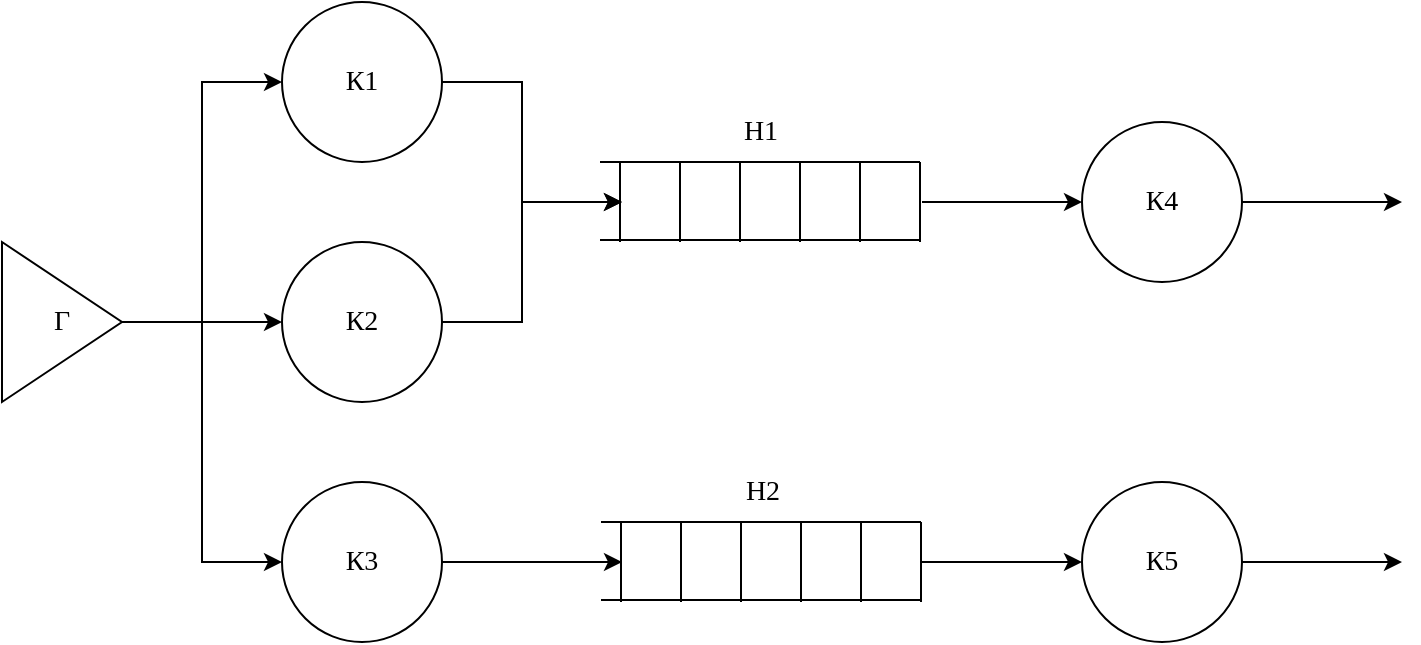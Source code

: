 <mxfile version="20.6.0" type="device"><diagram id="IEot9ztiqSt51WknYMcp" name="Страница 1"><mxGraphModel dx="966" dy="577" grid="1" gridSize="10" guides="1" tooltips="1" connect="1" arrows="1" fold="1" page="1" pageScale="1" pageWidth="800" pageHeight="400" math="0" shadow="0"><root><mxCell id="0"/><mxCell id="1" parent="0"/><mxCell id="VMVrJHHQZC_HkYN-b_Ke-63" style="edgeStyle=orthogonalEdgeStyle;rounded=0;orthogonalLoop=1;jettySize=auto;html=1;exitX=1;exitY=0.5;exitDx=0;exitDy=0;entryX=0;entryY=0.5;entryDx=0;entryDy=0;fontFamily=Times New Roman;fontSize=14;startArrow=none;startFill=0;endArrow=classic;endFill=1;" edge="1" parent="1" source="VMVrJHHQZC_HkYN-b_Ke-29" target="VMVrJHHQZC_HkYN-b_Ke-32"><mxGeometry relative="1" as="geometry"/></mxCell><mxCell id="VMVrJHHQZC_HkYN-b_Ke-64" style="edgeStyle=orthogonalEdgeStyle;rounded=0;orthogonalLoop=1;jettySize=auto;html=1;exitX=1;exitY=0.5;exitDx=0;exitDy=0;entryX=0;entryY=0.5;entryDx=0;entryDy=0;fontFamily=Times New Roman;fontSize=14;startArrow=none;startFill=0;endArrow=classic;endFill=1;" edge="1" parent="1" source="VMVrJHHQZC_HkYN-b_Ke-29" target="VMVrJHHQZC_HkYN-b_Ke-31"><mxGeometry relative="1" as="geometry"/></mxCell><mxCell id="VMVrJHHQZC_HkYN-b_Ke-65" style="edgeStyle=orthogonalEdgeStyle;rounded=0;orthogonalLoop=1;jettySize=auto;html=1;exitX=1;exitY=0.5;exitDx=0;exitDy=0;entryX=0;entryY=0.5;entryDx=0;entryDy=0;fontFamily=Times New Roman;fontSize=14;startArrow=none;startFill=0;endArrow=classic;endFill=1;" edge="1" parent="1" source="VMVrJHHQZC_HkYN-b_Ke-29" target="VMVrJHHQZC_HkYN-b_Ke-33"><mxGeometry relative="1" as="geometry"/></mxCell><mxCell id="VMVrJHHQZC_HkYN-b_Ke-29" value="Г" style="triangle;whiteSpace=wrap;html=1;fontFamily=Times New Roman;fontSize=14;" vertex="1" parent="1"><mxGeometry x="50" y="160" width="60" height="80" as="geometry"/></mxCell><mxCell id="VMVrJHHQZC_HkYN-b_Ke-66" style="edgeStyle=orthogonalEdgeStyle;rounded=0;orthogonalLoop=1;jettySize=auto;html=1;exitX=1;exitY=0.5;exitDx=0;exitDy=0;fontFamily=Times New Roman;fontSize=14;startArrow=none;startFill=0;endArrow=classic;endFill=1;" edge="1" parent="1" source="VMVrJHHQZC_HkYN-b_Ke-31"><mxGeometry relative="1" as="geometry"><mxPoint x="360" y="140" as="targetPoint"/><Array as="points"><mxPoint x="310" y="80"/><mxPoint x="310" y="140"/></Array></mxGeometry></mxCell><mxCell id="VMVrJHHQZC_HkYN-b_Ke-31" value="К1" style="ellipse;whiteSpace=wrap;html=1;aspect=fixed;fontFamily=Times New Roman;fontSize=14;" vertex="1" parent="1"><mxGeometry x="190" y="40" width="80" height="80" as="geometry"/></mxCell><mxCell id="VMVrJHHQZC_HkYN-b_Ke-67" style="edgeStyle=orthogonalEdgeStyle;rounded=0;orthogonalLoop=1;jettySize=auto;html=1;exitX=1;exitY=0.5;exitDx=0;exitDy=0;fontFamily=Times New Roman;fontSize=14;startArrow=none;startFill=0;endArrow=classic;endFill=1;" edge="1" parent="1" source="VMVrJHHQZC_HkYN-b_Ke-32"><mxGeometry relative="1" as="geometry"><mxPoint x="360" y="140" as="targetPoint"/><Array as="points"><mxPoint x="310" y="200"/><mxPoint x="310" y="140"/></Array></mxGeometry></mxCell><mxCell id="VMVrJHHQZC_HkYN-b_Ke-32" value="К2" style="ellipse;whiteSpace=wrap;html=1;aspect=fixed;fontFamily=Times New Roman;fontSize=14;" vertex="1" parent="1"><mxGeometry x="190" y="160" width="80" height="80" as="geometry"/></mxCell><mxCell id="VMVrJHHQZC_HkYN-b_Ke-68" style="edgeStyle=orthogonalEdgeStyle;rounded=0;orthogonalLoop=1;jettySize=auto;html=1;exitX=1;exitY=0.5;exitDx=0;exitDy=0;fontFamily=Times New Roman;fontSize=14;startArrow=none;startFill=0;endArrow=classic;endFill=1;" edge="1" parent="1" source="VMVrJHHQZC_HkYN-b_Ke-33"><mxGeometry relative="1" as="geometry"><mxPoint x="360" y="320" as="targetPoint"/></mxGeometry></mxCell><mxCell id="VMVrJHHQZC_HkYN-b_Ke-33" value="К3" style="ellipse;whiteSpace=wrap;html=1;aspect=fixed;fontFamily=Times New Roman;fontSize=14;" vertex="1" parent="1"><mxGeometry x="190" y="280" width="80" height="80" as="geometry"/></mxCell><mxCell id="VMVrJHHQZC_HkYN-b_Ke-69" style="edgeStyle=orthogonalEdgeStyle;rounded=0;orthogonalLoop=1;jettySize=auto;html=1;exitX=0;exitY=0.5;exitDx=0;exitDy=0;fontFamily=Times New Roman;fontSize=14;startArrow=classic;startFill=1;endArrow=none;endFill=0;" edge="1" parent="1" source="VMVrJHHQZC_HkYN-b_Ke-34"><mxGeometry relative="1" as="geometry"><mxPoint x="510" y="140" as="targetPoint"/></mxGeometry></mxCell><mxCell id="VMVrJHHQZC_HkYN-b_Ke-71" style="edgeStyle=orthogonalEdgeStyle;rounded=0;orthogonalLoop=1;jettySize=auto;html=1;exitX=1;exitY=0.5;exitDx=0;exitDy=0;fontFamily=Times New Roman;fontSize=14;startArrow=none;startFill=0;endArrow=classic;endFill=1;" edge="1" parent="1" source="VMVrJHHQZC_HkYN-b_Ke-34"><mxGeometry relative="1" as="geometry"><mxPoint x="750" y="140" as="targetPoint"/></mxGeometry></mxCell><mxCell id="VMVrJHHQZC_HkYN-b_Ke-34" value="К4" style="ellipse;whiteSpace=wrap;html=1;aspect=fixed;fontFamily=Times New Roman;fontSize=14;" vertex="1" parent="1"><mxGeometry x="590" y="100" width="80" height="80" as="geometry"/></mxCell><mxCell id="VMVrJHHQZC_HkYN-b_Ke-70" style="edgeStyle=orthogonalEdgeStyle;rounded=0;orthogonalLoop=1;jettySize=auto;html=1;exitX=0;exitY=0.5;exitDx=0;exitDy=0;fontFamily=Times New Roman;fontSize=14;startArrow=classic;startFill=1;endArrow=none;endFill=0;" edge="1" parent="1" source="VMVrJHHQZC_HkYN-b_Ke-35"><mxGeometry relative="1" as="geometry"><mxPoint x="510" y="320" as="targetPoint"/></mxGeometry></mxCell><mxCell id="VMVrJHHQZC_HkYN-b_Ke-72" style="edgeStyle=orthogonalEdgeStyle;rounded=0;orthogonalLoop=1;jettySize=auto;html=1;exitX=1;exitY=0.5;exitDx=0;exitDy=0;fontFamily=Times New Roman;fontSize=14;startArrow=none;startFill=0;endArrow=classic;endFill=1;" edge="1" parent="1" source="VMVrJHHQZC_HkYN-b_Ke-35"><mxGeometry relative="1" as="geometry"><mxPoint x="750" y="320" as="targetPoint"/></mxGeometry></mxCell><mxCell id="VMVrJHHQZC_HkYN-b_Ke-35" value="К5" style="ellipse;whiteSpace=wrap;html=1;aspect=fixed;fontFamily=Times New Roman;fontSize=14;" vertex="1" parent="1"><mxGeometry x="590" y="280" width="80" height="80" as="geometry"/></mxCell><mxCell id="VMVrJHHQZC_HkYN-b_Ke-36" value="" style="endArrow=none;html=1;rounded=0;fontFamily=Times New Roman;fontSize=14;" edge="1" parent="1"><mxGeometry width="50" height="50" relative="1" as="geometry"><mxPoint x="349" y="120" as="sourcePoint"/><mxPoint x="509" y="120" as="targetPoint"/></mxGeometry></mxCell><mxCell id="VMVrJHHQZC_HkYN-b_Ke-37" value="" style="endArrow=none;html=1;rounded=0;fontFamily=Times New Roman;fontSize=14;" edge="1" parent="1"><mxGeometry width="50" height="50" relative="1" as="geometry"><mxPoint x="349" y="159" as="sourcePoint"/><mxPoint x="509" y="159" as="targetPoint"/></mxGeometry></mxCell><mxCell id="VMVrJHHQZC_HkYN-b_Ke-38" value="" style="endArrow=none;html=1;rounded=0;fontFamily=Times New Roman;fontSize=14;" edge="1" parent="1"><mxGeometry width="50" height="50" relative="1" as="geometry"><mxPoint x="509" y="160" as="sourcePoint"/><mxPoint x="509" y="120" as="targetPoint"/></mxGeometry></mxCell><mxCell id="VMVrJHHQZC_HkYN-b_Ke-39" value="" style="endArrow=none;html=1;rounded=0;fontFamily=Times New Roman;fontSize=14;" edge="1" parent="1"><mxGeometry width="50" height="50" relative="1" as="geometry"><mxPoint x="479" y="160" as="sourcePoint"/><mxPoint x="479" y="120" as="targetPoint"/></mxGeometry></mxCell><mxCell id="VMVrJHHQZC_HkYN-b_Ke-40" value="" style="endArrow=none;html=1;rounded=0;fontFamily=Times New Roman;fontSize=14;" edge="1" parent="1"><mxGeometry width="50" height="50" relative="1" as="geometry"><mxPoint x="449" y="160" as="sourcePoint"/><mxPoint x="449" y="120" as="targetPoint"/></mxGeometry></mxCell><mxCell id="VMVrJHHQZC_HkYN-b_Ke-41" value="" style="endArrow=none;html=1;rounded=0;fontFamily=Times New Roman;fontSize=14;" edge="1" parent="1"><mxGeometry width="50" height="50" relative="1" as="geometry"><mxPoint x="419" y="160" as="sourcePoint"/><mxPoint x="419" y="120" as="targetPoint"/></mxGeometry></mxCell><mxCell id="VMVrJHHQZC_HkYN-b_Ke-42" value="" style="endArrow=none;html=1;rounded=0;fontFamily=Times New Roman;fontSize=14;" edge="1" parent="1"><mxGeometry width="50" height="50" relative="1" as="geometry"><mxPoint x="389" y="160" as="sourcePoint"/><mxPoint x="389" y="120" as="targetPoint"/></mxGeometry></mxCell><mxCell id="VMVrJHHQZC_HkYN-b_Ke-43" value="" style="endArrow=none;html=1;rounded=0;fontFamily=Times New Roman;fontSize=14;" edge="1" parent="1"><mxGeometry width="50" height="50" relative="1" as="geometry"><mxPoint x="359" y="160" as="sourcePoint"/><mxPoint x="359" y="120" as="targetPoint"/></mxGeometry></mxCell><mxCell id="VMVrJHHQZC_HkYN-b_Ke-44" value="Н1" style="text;html=1;align=center;verticalAlign=middle;resizable=0;points=[];autosize=1;strokeColor=none;fillColor=none;fontSize=14;fontFamily=Times New Roman;" vertex="1" parent="1"><mxGeometry x="409" y="90" width="40" height="30" as="geometry"/></mxCell><mxCell id="VMVrJHHQZC_HkYN-b_Ke-54" value="" style="endArrow=none;html=1;rounded=0;fontFamily=Times New Roman;fontSize=14;" edge="1" parent="1"><mxGeometry width="50" height="50" relative="1" as="geometry"><mxPoint x="349.5" y="300" as="sourcePoint"/><mxPoint x="509.5" y="300" as="targetPoint"/></mxGeometry></mxCell><mxCell id="VMVrJHHQZC_HkYN-b_Ke-55" value="" style="endArrow=none;html=1;rounded=0;fontFamily=Times New Roman;fontSize=14;" edge="1" parent="1"><mxGeometry width="50" height="50" relative="1" as="geometry"><mxPoint x="349.5" y="339" as="sourcePoint"/><mxPoint x="509.5" y="339" as="targetPoint"/></mxGeometry></mxCell><mxCell id="VMVrJHHQZC_HkYN-b_Ke-56" value="" style="endArrow=none;html=1;rounded=0;fontFamily=Times New Roman;fontSize=14;" edge="1" parent="1"><mxGeometry width="50" height="50" relative="1" as="geometry"><mxPoint x="509.5" y="340" as="sourcePoint"/><mxPoint x="509.5" y="300" as="targetPoint"/></mxGeometry></mxCell><mxCell id="VMVrJHHQZC_HkYN-b_Ke-57" value="" style="endArrow=none;html=1;rounded=0;fontFamily=Times New Roman;fontSize=14;" edge="1" parent="1"><mxGeometry width="50" height="50" relative="1" as="geometry"><mxPoint x="479.5" y="340" as="sourcePoint"/><mxPoint x="479.5" y="300" as="targetPoint"/></mxGeometry></mxCell><mxCell id="VMVrJHHQZC_HkYN-b_Ke-58" value="" style="endArrow=none;html=1;rounded=0;fontFamily=Times New Roman;fontSize=14;" edge="1" parent="1"><mxGeometry width="50" height="50" relative="1" as="geometry"><mxPoint x="449.5" y="340" as="sourcePoint"/><mxPoint x="449.5" y="300" as="targetPoint"/></mxGeometry></mxCell><mxCell id="VMVrJHHQZC_HkYN-b_Ke-59" value="" style="endArrow=none;html=1;rounded=0;fontFamily=Times New Roman;fontSize=14;" edge="1" parent="1"><mxGeometry width="50" height="50" relative="1" as="geometry"><mxPoint x="419.5" y="340" as="sourcePoint"/><mxPoint x="419.5" y="300" as="targetPoint"/></mxGeometry></mxCell><mxCell id="VMVrJHHQZC_HkYN-b_Ke-60" value="" style="endArrow=none;html=1;rounded=0;fontFamily=Times New Roman;fontSize=14;" edge="1" parent="1"><mxGeometry width="50" height="50" relative="1" as="geometry"><mxPoint x="389.5" y="340" as="sourcePoint"/><mxPoint x="389.5" y="300" as="targetPoint"/></mxGeometry></mxCell><mxCell id="VMVrJHHQZC_HkYN-b_Ke-61" value="" style="endArrow=none;html=1;rounded=0;fontFamily=Times New Roman;fontSize=14;" edge="1" parent="1"><mxGeometry width="50" height="50" relative="1" as="geometry"><mxPoint x="359.5" y="340" as="sourcePoint"/><mxPoint x="359.5" y="300" as="targetPoint"/></mxGeometry></mxCell><mxCell id="VMVrJHHQZC_HkYN-b_Ke-62" value="Н2" style="text;html=1;align=center;verticalAlign=middle;resizable=0;points=[];autosize=1;strokeColor=none;fillColor=none;fontSize=14;fontFamily=Times New Roman;" vertex="1" parent="1"><mxGeometry x="409.5" y="270" width="40" height="30" as="geometry"/></mxCell></root></mxGraphModel></diagram></mxfile>
